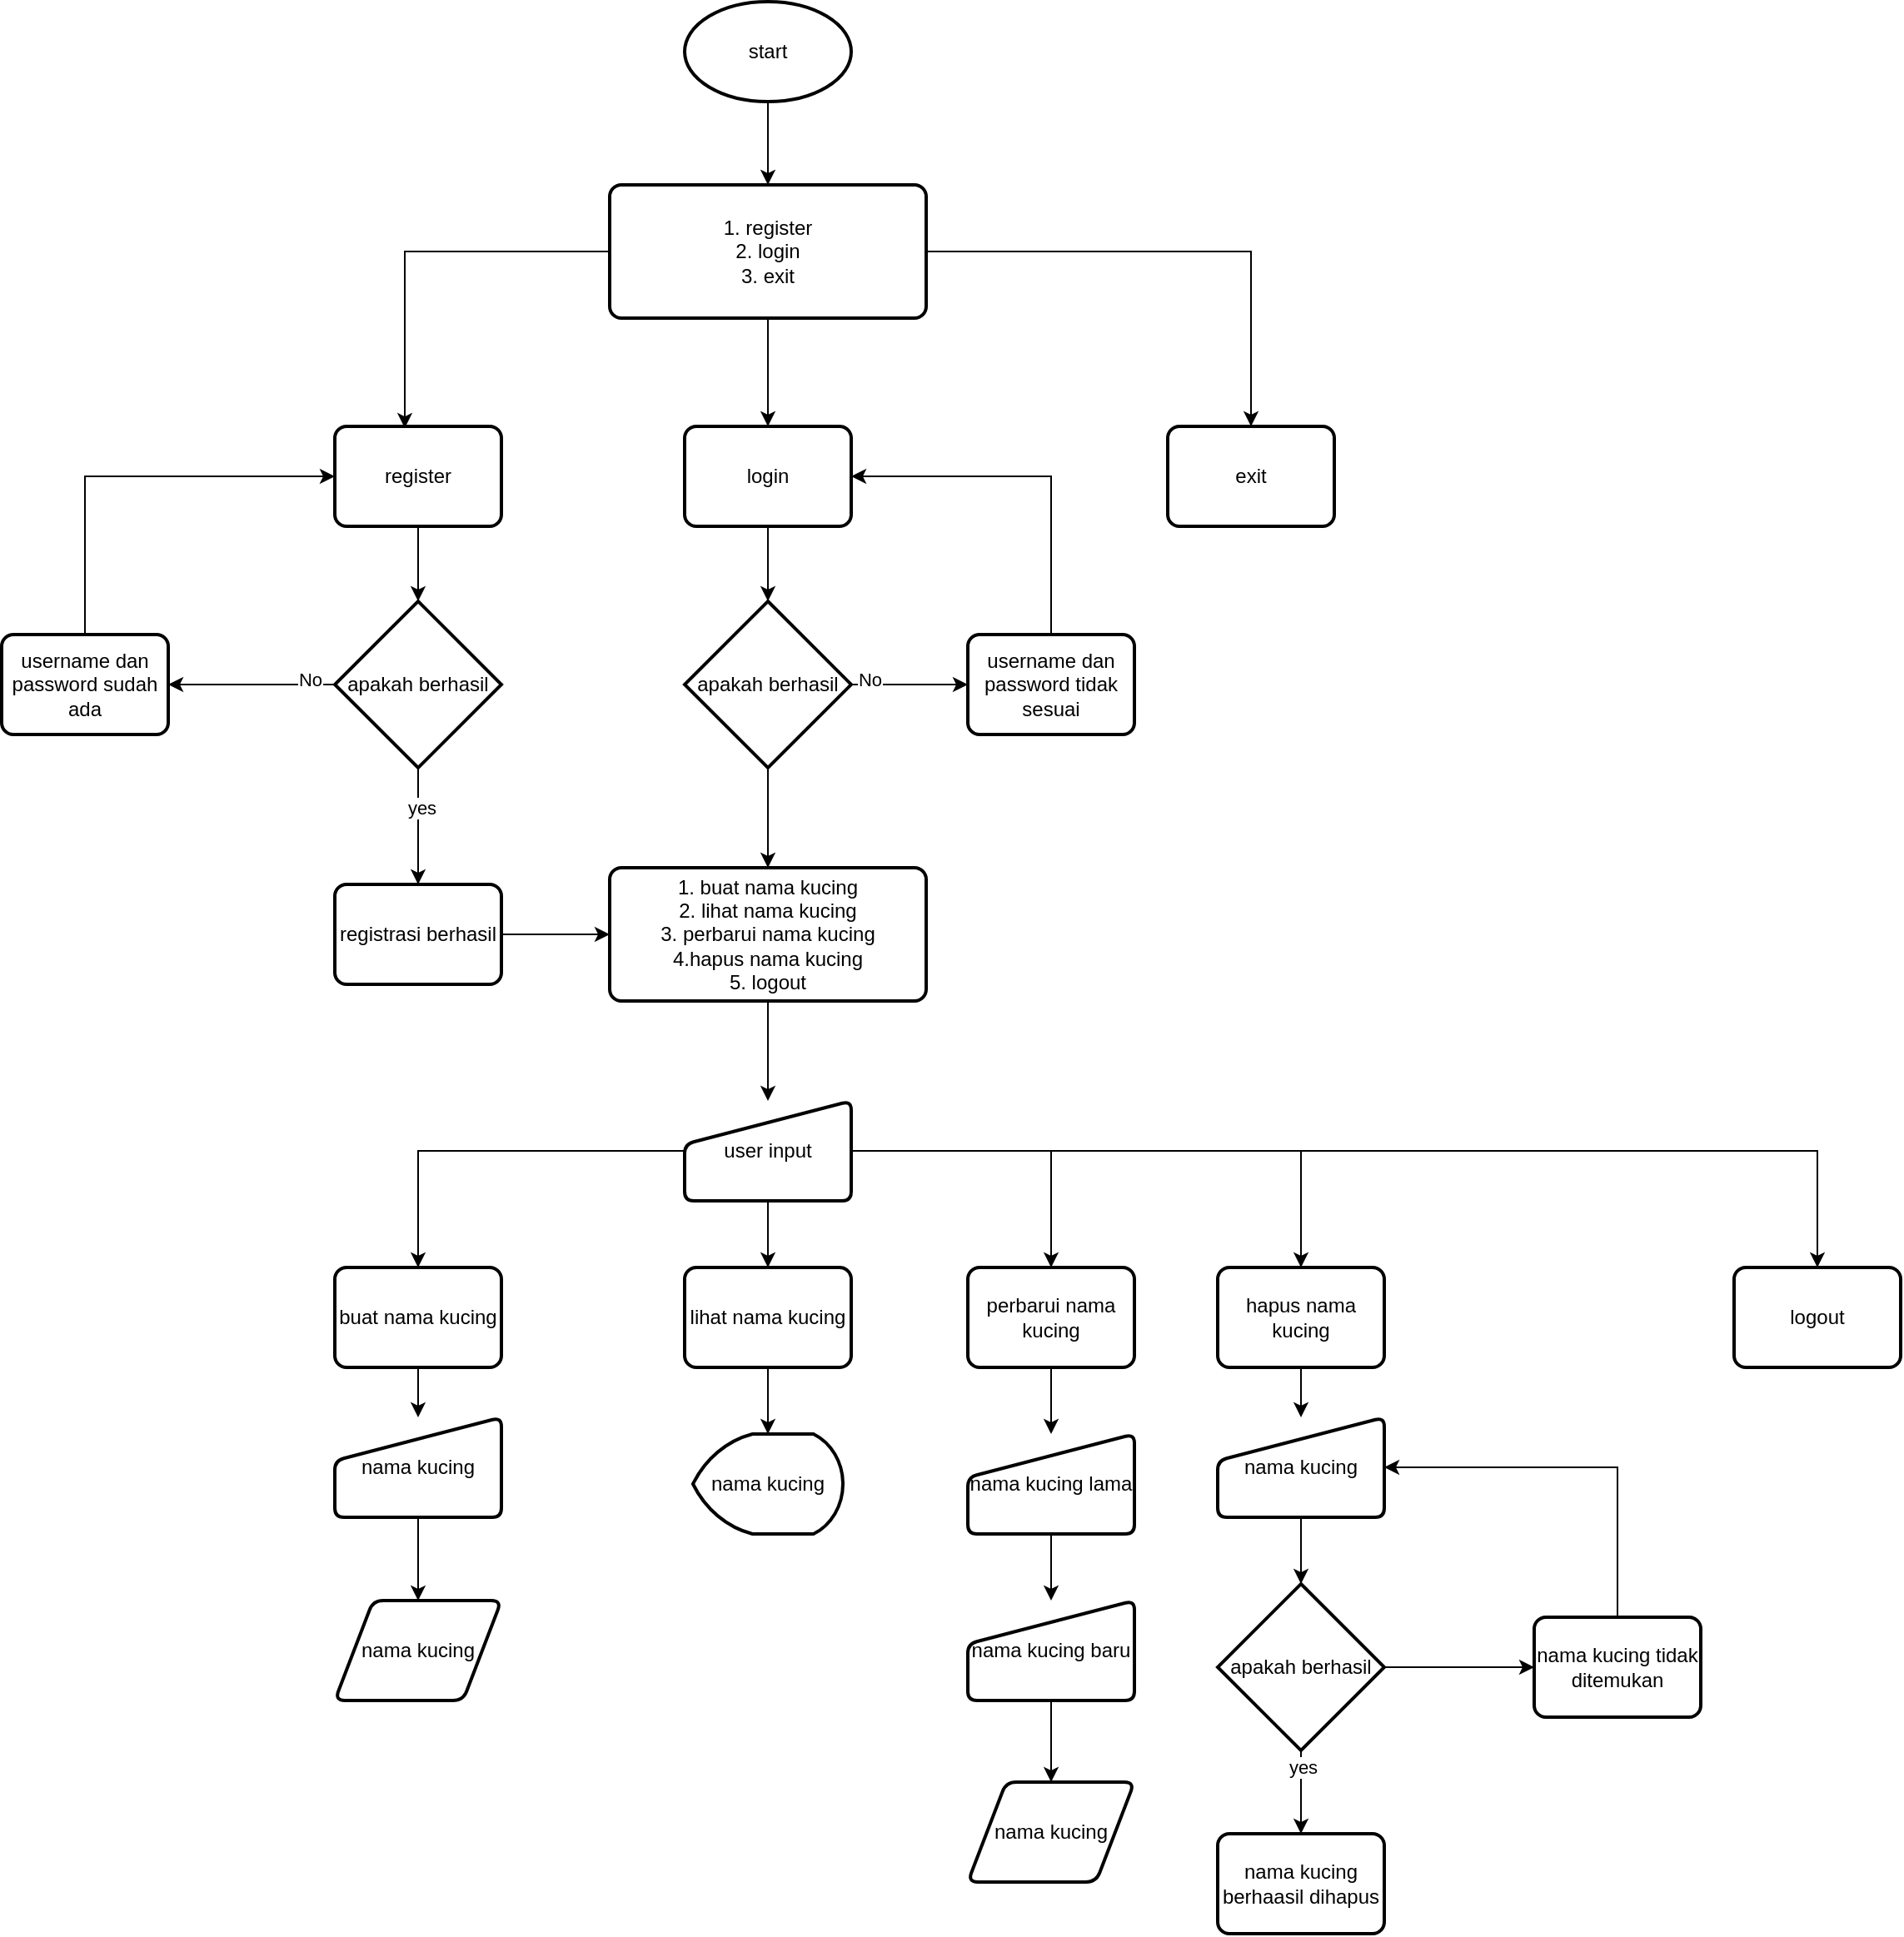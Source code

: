 <mxfile version="24.7.17">
  <diagram id="C5RBs43oDa-KdzZeNtuy" name="Page-1">
    <mxGraphModel dx="1761" dy="579" grid="0" gridSize="10" guides="1" tooltips="1" connect="1" arrows="1" fold="1" page="1" pageScale="1" pageWidth="827" pageHeight="1169" math="0" shadow="0">
      <root>
        <mxCell id="WIyWlLk6GJQsqaUBKTNV-0" />
        <mxCell id="WIyWlLk6GJQsqaUBKTNV-1" parent="WIyWlLk6GJQsqaUBKTNV-0" />
        <mxCell id="3fvBfz5fNopYkzwB1lC8-30" value="" style="edgeStyle=orthogonalEdgeStyle;rounded=0;orthogonalLoop=1;jettySize=auto;html=1;" edge="1" parent="WIyWlLk6GJQsqaUBKTNV-1" source="3fvBfz5fNopYkzwB1lC8-1" target="3fvBfz5fNopYkzwB1lC8-29">
          <mxGeometry relative="1" as="geometry" />
        </mxCell>
        <mxCell id="3fvBfz5fNopYkzwB1lC8-43" style="edgeStyle=orthogonalEdgeStyle;rounded=0;orthogonalLoop=1;jettySize=auto;html=1;" edge="1" parent="WIyWlLk6GJQsqaUBKTNV-1" source="3fvBfz5fNopYkzwB1lC8-1" target="3fvBfz5fNopYkzwB1lC8-33">
          <mxGeometry relative="1" as="geometry" />
        </mxCell>
        <mxCell id="3fvBfz5fNopYkzwB1lC8-1" value="1. register&lt;div&gt;2. login&lt;/div&gt;&lt;div&gt;3. exit&lt;/div&gt;" style="rounded=1;whiteSpace=wrap;html=1;absoluteArcSize=1;arcSize=14;strokeWidth=2;" vertex="1" parent="WIyWlLk6GJQsqaUBKTNV-1">
          <mxGeometry x="255" y="150" width="190" height="80" as="geometry" />
        </mxCell>
        <mxCell id="3fvBfz5fNopYkzwB1lC8-48" value="" style="edgeStyle=orthogonalEdgeStyle;rounded=0;orthogonalLoop=1;jettySize=auto;html=1;" edge="1" parent="WIyWlLk6GJQsqaUBKTNV-1" source="3fvBfz5fNopYkzwB1lC8-25" target="3fvBfz5fNopYkzwB1lC8-47">
          <mxGeometry relative="1" as="geometry" />
        </mxCell>
        <mxCell id="3fvBfz5fNopYkzwB1lC8-25" value="register" style="rounded=1;whiteSpace=wrap;html=1;absoluteArcSize=1;arcSize=14;strokeWidth=2;" vertex="1" parent="WIyWlLk6GJQsqaUBKTNV-1">
          <mxGeometry x="90" y="295" width="100" height="60" as="geometry" />
        </mxCell>
        <mxCell id="3fvBfz5fNopYkzwB1lC8-37" value="" style="edgeStyle=orthogonalEdgeStyle;rounded=0;orthogonalLoop=1;jettySize=auto;html=1;" edge="1" parent="WIyWlLk6GJQsqaUBKTNV-1" source="3fvBfz5fNopYkzwB1lC8-29" target="3fvBfz5fNopYkzwB1lC8-36">
          <mxGeometry relative="1" as="geometry" />
        </mxCell>
        <mxCell id="3fvBfz5fNopYkzwB1lC8-29" value="login" style="rounded=1;whiteSpace=wrap;html=1;absoluteArcSize=1;arcSize=14;strokeWidth=2;" vertex="1" parent="WIyWlLk6GJQsqaUBKTNV-1">
          <mxGeometry x="300" y="295" width="100" height="60" as="geometry" />
        </mxCell>
        <mxCell id="3fvBfz5fNopYkzwB1lC8-33" value="exit" style="rounded=1;whiteSpace=wrap;html=1;absoluteArcSize=1;arcSize=14;strokeWidth=2;" vertex="1" parent="WIyWlLk6GJQsqaUBKTNV-1">
          <mxGeometry x="590" y="295" width="100" height="60" as="geometry" />
        </mxCell>
        <mxCell id="3fvBfz5fNopYkzwB1lC8-39" value="" style="edgeStyle=orthogonalEdgeStyle;rounded=0;orthogonalLoop=1;jettySize=auto;html=1;" edge="1" parent="WIyWlLk6GJQsqaUBKTNV-1" source="3fvBfz5fNopYkzwB1lC8-36" target="3fvBfz5fNopYkzwB1lC8-38">
          <mxGeometry relative="1" as="geometry" />
        </mxCell>
        <mxCell id="3fvBfz5fNopYkzwB1lC8-45" value="No" style="edgeLabel;html=1;align=center;verticalAlign=middle;resizable=0;points=[];" vertex="1" connectable="0" parent="3fvBfz5fNopYkzwB1lC8-39">
          <mxGeometry x="-0.686" y="3" relative="1" as="geometry">
            <mxPoint as="offset" />
          </mxGeometry>
        </mxCell>
        <mxCell id="3fvBfz5fNopYkzwB1lC8-59" value="" style="edgeStyle=orthogonalEdgeStyle;rounded=0;orthogonalLoop=1;jettySize=auto;html=1;" edge="1" parent="WIyWlLk6GJQsqaUBKTNV-1" source="3fvBfz5fNopYkzwB1lC8-36" target="3fvBfz5fNopYkzwB1lC8-46">
          <mxGeometry relative="1" as="geometry" />
        </mxCell>
        <mxCell id="3fvBfz5fNopYkzwB1lC8-36" value="apakah berhasil" style="strokeWidth=2;html=1;shape=mxgraph.flowchart.decision;whiteSpace=wrap;" vertex="1" parent="WIyWlLk6GJQsqaUBKTNV-1">
          <mxGeometry x="300" y="400" width="100" height="100" as="geometry" />
        </mxCell>
        <mxCell id="3fvBfz5fNopYkzwB1lC8-44" style="edgeStyle=orthogonalEdgeStyle;rounded=0;orthogonalLoop=1;jettySize=auto;html=1;entryX=1;entryY=0.5;entryDx=0;entryDy=0;" edge="1" parent="WIyWlLk6GJQsqaUBKTNV-1" source="3fvBfz5fNopYkzwB1lC8-38" target="3fvBfz5fNopYkzwB1lC8-29">
          <mxGeometry relative="1" as="geometry">
            <Array as="points">
              <mxPoint x="520" y="325" />
            </Array>
          </mxGeometry>
        </mxCell>
        <mxCell id="3fvBfz5fNopYkzwB1lC8-38" value="username dan password tidak sesuai" style="rounded=1;whiteSpace=wrap;html=1;absoluteArcSize=1;arcSize=14;strokeWidth=2;" vertex="1" parent="WIyWlLk6GJQsqaUBKTNV-1">
          <mxGeometry x="470" y="420" width="100" height="60" as="geometry" />
        </mxCell>
        <mxCell id="3fvBfz5fNopYkzwB1lC8-42" style="edgeStyle=orthogonalEdgeStyle;rounded=0;orthogonalLoop=1;jettySize=auto;html=1;entryX=0.42;entryY=0.017;entryDx=0;entryDy=0;entryPerimeter=0;" edge="1" parent="WIyWlLk6GJQsqaUBKTNV-1" source="3fvBfz5fNopYkzwB1lC8-1" target="3fvBfz5fNopYkzwB1lC8-25">
          <mxGeometry relative="1" as="geometry" />
        </mxCell>
        <mxCell id="3fvBfz5fNopYkzwB1lC8-63" value="" style="edgeStyle=orthogonalEdgeStyle;rounded=0;orthogonalLoop=1;jettySize=auto;html=1;" edge="1" parent="WIyWlLk6GJQsqaUBKTNV-1" source="3fvBfz5fNopYkzwB1lC8-46" target="3fvBfz5fNopYkzwB1lC8-62">
          <mxGeometry relative="1" as="geometry" />
        </mxCell>
        <mxCell id="3fvBfz5fNopYkzwB1lC8-46" value="1. buat nama kucing&lt;div&gt;2. lihat nama kucing&lt;/div&gt;&lt;div&gt;3. perbarui nama kucing&lt;/div&gt;&lt;div&gt;4.hapus nama kucing&lt;/div&gt;&lt;div&gt;5. logout&lt;/div&gt;" style="rounded=1;whiteSpace=wrap;html=1;absoluteArcSize=1;arcSize=14;strokeWidth=2;" vertex="1" parent="WIyWlLk6GJQsqaUBKTNV-1">
          <mxGeometry x="255" y="560" width="190" height="80" as="geometry" />
        </mxCell>
        <mxCell id="3fvBfz5fNopYkzwB1lC8-50" value="" style="edgeStyle=orthogonalEdgeStyle;rounded=0;orthogonalLoop=1;jettySize=auto;html=1;" edge="1" parent="WIyWlLk6GJQsqaUBKTNV-1" source="3fvBfz5fNopYkzwB1lC8-47" target="3fvBfz5fNopYkzwB1lC8-49">
          <mxGeometry relative="1" as="geometry" />
        </mxCell>
        <mxCell id="3fvBfz5fNopYkzwB1lC8-51" value="No" style="edgeLabel;html=1;align=center;verticalAlign=middle;resizable=0;points=[];" vertex="1" connectable="0" parent="3fvBfz5fNopYkzwB1lC8-50">
          <mxGeometry x="-0.7" y="-3" relative="1" as="geometry">
            <mxPoint as="offset" />
          </mxGeometry>
        </mxCell>
        <mxCell id="3fvBfz5fNopYkzwB1lC8-54" value="" style="edgeStyle=orthogonalEdgeStyle;rounded=0;orthogonalLoop=1;jettySize=auto;html=1;" edge="1" parent="WIyWlLk6GJQsqaUBKTNV-1" source="3fvBfz5fNopYkzwB1lC8-47" target="3fvBfz5fNopYkzwB1lC8-53">
          <mxGeometry relative="1" as="geometry" />
        </mxCell>
        <mxCell id="3fvBfz5fNopYkzwB1lC8-55" value="yes" style="edgeLabel;html=1;align=center;verticalAlign=middle;resizable=0;points=[];" vertex="1" connectable="0" parent="3fvBfz5fNopYkzwB1lC8-54">
          <mxGeometry x="-0.314" y="2" relative="1" as="geometry">
            <mxPoint as="offset" />
          </mxGeometry>
        </mxCell>
        <mxCell id="3fvBfz5fNopYkzwB1lC8-47" value="apakah berhasil" style="strokeWidth=2;html=1;shape=mxgraph.flowchart.decision;whiteSpace=wrap;" vertex="1" parent="WIyWlLk6GJQsqaUBKTNV-1">
          <mxGeometry x="90" y="400" width="100" height="100" as="geometry" />
        </mxCell>
        <mxCell id="3fvBfz5fNopYkzwB1lC8-58" style="edgeStyle=orthogonalEdgeStyle;rounded=0;orthogonalLoop=1;jettySize=auto;html=1;entryX=0;entryY=0.5;entryDx=0;entryDy=0;" edge="1" parent="WIyWlLk6GJQsqaUBKTNV-1" source="3fvBfz5fNopYkzwB1lC8-49" target="3fvBfz5fNopYkzwB1lC8-25">
          <mxGeometry relative="1" as="geometry">
            <Array as="points">
              <mxPoint x="-60" y="325" />
            </Array>
          </mxGeometry>
        </mxCell>
        <mxCell id="3fvBfz5fNopYkzwB1lC8-49" value="username dan password sudah ada" style="rounded=1;whiteSpace=wrap;html=1;absoluteArcSize=1;arcSize=14;strokeWidth=2;" vertex="1" parent="WIyWlLk6GJQsqaUBKTNV-1">
          <mxGeometry x="-110" y="420" width="100" height="60" as="geometry" />
        </mxCell>
        <mxCell id="3fvBfz5fNopYkzwB1lC8-60" value="" style="edgeStyle=orthogonalEdgeStyle;rounded=0;orthogonalLoop=1;jettySize=auto;html=1;" edge="1" parent="WIyWlLk6GJQsqaUBKTNV-1" source="3fvBfz5fNopYkzwB1lC8-53" target="3fvBfz5fNopYkzwB1lC8-46">
          <mxGeometry relative="1" as="geometry" />
        </mxCell>
        <mxCell id="3fvBfz5fNopYkzwB1lC8-53" value="registrasi berhasil" style="rounded=1;whiteSpace=wrap;html=1;absoluteArcSize=1;arcSize=14;strokeWidth=2;" vertex="1" parent="WIyWlLk6GJQsqaUBKTNV-1">
          <mxGeometry x="90" y="570" width="100" height="60" as="geometry" />
        </mxCell>
        <mxCell id="3fvBfz5fNopYkzwB1lC8-65" value="" style="edgeStyle=orthogonalEdgeStyle;rounded=0;orthogonalLoop=1;jettySize=auto;html=1;" edge="1" parent="WIyWlLk6GJQsqaUBKTNV-1" source="3fvBfz5fNopYkzwB1lC8-62" target="3fvBfz5fNopYkzwB1lC8-64">
          <mxGeometry relative="1" as="geometry" />
        </mxCell>
        <mxCell id="3fvBfz5fNopYkzwB1lC8-70" value="" style="edgeStyle=orthogonalEdgeStyle;rounded=0;orthogonalLoop=1;jettySize=auto;html=1;" edge="1" parent="WIyWlLk6GJQsqaUBKTNV-1" source="3fvBfz5fNopYkzwB1lC8-62" target="3fvBfz5fNopYkzwB1lC8-69">
          <mxGeometry relative="1" as="geometry" />
        </mxCell>
        <mxCell id="3fvBfz5fNopYkzwB1lC8-80" style="edgeStyle=orthogonalEdgeStyle;rounded=0;orthogonalLoop=1;jettySize=auto;html=1;entryX=0.5;entryY=0;entryDx=0;entryDy=0;" edge="1" parent="WIyWlLk6GJQsqaUBKTNV-1" source="3fvBfz5fNopYkzwB1lC8-62" target="3fvBfz5fNopYkzwB1lC8-79">
          <mxGeometry relative="1" as="geometry" />
        </mxCell>
        <mxCell id="3fvBfz5fNopYkzwB1lC8-89" style="edgeStyle=orthogonalEdgeStyle;rounded=0;orthogonalLoop=1;jettySize=auto;html=1;entryX=0.5;entryY=0;entryDx=0;entryDy=0;" edge="1" parent="WIyWlLk6GJQsqaUBKTNV-1" source="3fvBfz5fNopYkzwB1lC8-62" target="3fvBfz5fNopYkzwB1lC8-88">
          <mxGeometry relative="1" as="geometry" />
        </mxCell>
        <mxCell id="3fvBfz5fNopYkzwB1lC8-102" style="edgeStyle=orthogonalEdgeStyle;rounded=0;orthogonalLoop=1;jettySize=auto;html=1;entryX=0.5;entryY=0;entryDx=0;entryDy=0;" edge="1" parent="WIyWlLk6GJQsqaUBKTNV-1" source="3fvBfz5fNopYkzwB1lC8-62" target="3fvBfz5fNopYkzwB1lC8-101">
          <mxGeometry relative="1" as="geometry" />
        </mxCell>
        <mxCell id="3fvBfz5fNopYkzwB1lC8-62" value="user input" style="html=1;strokeWidth=2;shape=manualInput;whiteSpace=wrap;rounded=1;size=26;arcSize=11;" vertex="1" parent="WIyWlLk6GJQsqaUBKTNV-1">
          <mxGeometry x="300" y="700" width="100" height="60" as="geometry" />
        </mxCell>
        <mxCell id="3fvBfz5fNopYkzwB1lC8-68" value="" style="edgeStyle=orthogonalEdgeStyle;rounded=0;orthogonalLoop=1;jettySize=auto;html=1;" edge="1" parent="WIyWlLk6GJQsqaUBKTNV-1" source="3fvBfz5fNopYkzwB1lC8-64" target="3fvBfz5fNopYkzwB1lC8-66">
          <mxGeometry relative="1" as="geometry" />
        </mxCell>
        <mxCell id="3fvBfz5fNopYkzwB1lC8-64" value="buat nama kucing" style="rounded=1;whiteSpace=wrap;html=1;absoluteArcSize=1;arcSize=14;strokeWidth=2;" vertex="1" parent="WIyWlLk6GJQsqaUBKTNV-1">
          <mxGeometry x="90" y="800" width="100" height="60" as="geometry" />
        </mxCell>
        <mxCell id="3fvBfz5fNopYkzwB1lC8-73" value="" style="edgeStyle=orthogonalEdgeStyle;rounded=0;orthogonalLoop=1;jettySize=auto;html=1;" edge="1" parent="WIyWlLk6GJQsqaUBKTNV-1" source="3fvBfz5fNopYkzwB1lC8-66" target="3fvBfz5fNopYkzwB1lC8-72">
          <mxGeometry relative="1" as="geometry" />
        </mxCell>
        <mxCell id="3fvBfz5fNopYkzwB1lC8-66" value="nama kucing" style="html=1;strokeWidth=2;shape=manualInput;whiteSpace=wrap;rounded=1;size=26;arcSize=11;" vertex="1" parent="WIyWlLk6GJQsqaUBKTNV-1">
          <mxGeometry x="90" y="890" width="100" height="60" as="geometry" />
        </mxCell>
        <mxCell id="3fvBfz5fNopYkzwB1lC8-75" value="" style="edgeStyle=orthogonalEdgeStyle;rounded=0;orthogonalLoop=1;jettySize=auto;html=1;" edge="1" parent="WIyWlLk6GJQsqaUBKTNV-1" source="3fvBfz5fNopYkzwB1lC8-69" target="3fvBfz5fNopYkzwB1lC8-74">
          <mxGeometry relative="1" as="geometry" />
        </mxCell>
        <mxCell id="3fvBfz5fNopYkzwB1lC8-69" value="lihat nama kucing" style="rounded=1;whiteSpace=wrap;html=1;absoluteArcSize=1;arcSize=14;strokeWidth=2;" vertex="1" parent="WIyWlLk6GJQsqaUBKTNV-1">
          <mxGeometry x="300" y="800" width="100" height="60" as="geometry" />
        </mxCell>
        <mxCell id="3fvBfz5fNopYkzwB1lC8-72" value="nama kucing" style="shape=parallelogram;html=1;strokeWidth=2;perimeter=parallelogramPerimeter;whiteSpace=wrap;rounded=1;arcSize=12;size=0.23;" vertex="1" parent="WIyWlLk6GJQsqaUBKTNV-1">
          <mxGeometry x="90" y="1000" width="100" height="60" as="geometry" />
        </mxCell>
        <mxCell id="3fvBfz5fNopYkzwB1lC8-74" value="nama kucing" style="strokeWidth=2;html=1;shape=mxgraph.flowchart.display;whiteSpace=wrap;" vertex="1" parent="WIyWlLk6GJQsqaUBKTNV-1">
          <mxGeometry x="305" y="900" width="90" height="60" as="geometry" />
        </mxCell>
        <mxCell id="3fvBfz5fNopYkzwB1lC8-78" value="" style="edgeStyle=orthogonalEdgeStyle;rounded=0;orthogonalLoop=1;jettySize=auto;html=1;" edge="1" parent="WIyWlLk6GJQsqaUBKTNV-1" source="3fvBfz5fNopYkzwB1lC8-77" target="3fvBfz5fNopYkzwB1lC8-1">
          <mxGeometry relative="1" as="geometry" />
        </mxCell>
        <mxCell id="3fvBfz5fNopYkzwB1lC8-77" value="start" style="strokeWidth=2;html=1;shape=mxgraph.flowchart.start_1;whiteSpace=wrap;" vertex="1" parent="WIyWlLk6GJQsqaUBKTNV-1">
          <mxGeometry x="300" y="40" width="100" height="60" as="geometry" />
        </mxCell>
        <mxCell id="3fvBfz5fNopYkzwB1lC8-83" value="" style="edgeStyle=orthogonalEdgeStyle;rounded=0;orthogonalLoop=1;jettySize=auto;html=1;" edge="1" parent="WIyWlLk6GJQsqaUBKTNV-1" source="3fvBfz5fNopYkzwB1lC8-79" target="3fvBfz5fNopYkzwB1lC8-82">
          <mxGeometry relative="1" as="geometry" />
        </mxCell>
        <mxCell id="3fvBfz5fNopYkzwB1lC8-79" value="perbarui nama kucing" style="rounded=1;whiteSpace=wrap;html=1;absoluteArcSize=1;arcSize=14;strokeWidth=2;" vertex="1" parent="WIyWlLk6GJQsqaUBKTNV-1">
          <mxGeometry x="470" y="800" width="100" height="60" as="geometry" />
        </mxCell>
        <mxCell id="3fvBfz5fNopYkzwB1lC8-85" value="" style="edgeStyle=orthogonalEdgeStyle;rounded=0;orthogonalLoop=1;jettySize=auto;html=1;" edge="1" parent="WIyWlLk6GJQsqaUBKTNV-1" source="3fvBfz5fNopYkzwB1lC8-82" target="3fvBfz5fNopYkzwB1lC8-84">
          <mxGeometry relative="1" as="geometry" />
        </mxCell>
        <mxCell id="3fvBfz5fNopYkzwB1lC8-82" value="nama kucing lama" style="html=1;strokeWidth=2;shape=manualInput;whiteSpace=wrap;rounded=1;size=26;arcSize=11;" vertex="1" parent="WIyWlLk6GJQsqaUBKTNV-1">
          <mxGeometry x="470" y="900" width="100" height="60" as="geometry" />
        </mxCell>
        <mxCell id="3fvBfz5fNopYkzwB1lC8-87" value="" style="edgeStyle=orthogonalEdgeStyle;rounded=0;orthogonalLoop=1;jettySize=auto;html=1;" edge="1" parent="WIyWlLk6GJQsqaUBKTNV-1" source="3fvBfz5fNopYkzwB1lC8-84" target="3fvBfz5fNopYkzwB1lC8-86">
          <mxGeometry relative="1" as="geometry" />
        </mxCell>
        <mxCell id="3fvBfz5fNopYkzwB1lC8-84" value="nama kucing baru" style="html=1;strokeWidth=2;shape=manualInput;whiteSpace=wrap;rounded=1;size=26;arcSize=11;" vertex="1" parent="WIyWlLk6GJQsqaUBKTNV-1">
          <mxGeometry x="470" y="1000" width="100" height="60" as="geometry" />
        </mxCell>
        <mxCell id="3fvBfz5fNopYkzwB1lC8-86" value="nama kucing" style="shape=parallelogram;html=1;strokeWidth=2;perimeter=parallelogramPerimeter;whiteSpace=wrap;rounded=1;arcSize=12;size=0.23;" vertex="1" parent="WIyWlLk6GJQsqaUBKTNV-1">
          <mxGeometry x="470" y="1109" width="100" height="60" as="geometry" />
        </mxCell>
        <mxCell id="3fvBfz5fNopYkzwB1lC8-91" value="" style="edgeStyle=orthogonalEdgeStyle;rounded=0;orthogonalLoop=1;jettySize=auto;html=1;" edge="1" parent="WIyWlLk6GJQsqaUBKTNV-1" source="3fvBfz5fNopYkzwB1lC8-88" target="3fvBfz5fNopYkzwB1lC8-90">
          <mxGeometry relative="1" as="geometry" />
        </mxCell>
        <mxCell id="3fvBfz5fNopYkzwB1lC8-88" value="hapus nama kucing" style="rounded=1;whiteSpace=wrap;html=1;absoluteArcSize=1;arcSize=14;strokeWidth=2;" vertex="1" parent="WIyWlLk6GJQsqaUBKTNV-1">
          <mxGeometry x="620" y="800" width="100" height="60" as="geometry" />
        </mxCell>
        <mxCell id="3fvBfz5fNopYkzwB1lC8-93" value="" style="edgeStyle=orthogonalEdgeStyle;rounded=0;orthogonalLoop=1;jettySize=auto;html=1;" edge="1" parent="WIyWlLk6GJQsqaUBKTNV-1" source="3fvBfz5fNopYkzwB1lC8-90" target="3fvBfz5fNopYkzwB1lC8-92">
          <mxGeometry relative="1" as="geometry" />
        </mxCell>
        <mxCell id="3fvBfz5fNopYkzwB1lC8-90" value="nama kucing" style="html=1;strokeWidth=2;shape=manualInput;whiteSpace=wrap;rounded=1;size=26;arcSize=11;" vertex="1" parent="WIyWlLk6GJQsqaUBKTNV-1">
          <mxGeometry x="620" y="890" width="100" height="60" as="geometry" />
        </mxCell>
        <mxCell id="3fvBfz5fNopYkzwB1lC8-95" value="" style="edgeStyle=orthogonalEdgeStyle;rounded=0;orthogonalLoop=1;jettySize=auto;html=1;" edge="1" parent="WIyWlLk6GJQsqaUBKTNV-1" source="3fvBfz5fNopYkzwB1lC8-92" target="3fvBfz5fNopYkzwB1lC8-94">
          <mxGeometry relative="1" as="geometry" />
        </mxCell>
        <mxCell id="3fvBfz5fNopYkzwB1lC8-96" value="yes" style="edgeLabel;html=1;align=center;verticalAlign=middle;resizable=0;points=[];" vertex="1" connectable="0" parent="3fvBfz5fNopYkzwB1lC8-95">
          <mxGeometry x="-0.6" y="1" relative="1" as="geometry">
            <mxPoint as="offset" />
          </mxGeometry>
        </mxCell>
        <mxCell id="3fvBfz5fNopYkzwB1lC8-98" value="" style="edgeStyle=orthogonalEdgeStyle;rounded=0;orthogonalLoop=1;jettySize=auto;html=1;" edge="1" parent="WIyWlLk6GJQsqaUBKTNV-1" source="3fvBfz5fNopYkzwB1lC8-92" target="3fvBfz5fNopYkzwB1lC8-97">
          <mxGeometry relative="1" as="geometry" />
        </mxCell>
        <mxCell id="3fvBfz5fNopYkzwB1lC8-92" value="apakah berhasil" style="strokeWidth=2;html=1;shape=mxgraph.flowchart.decision;whiteSpace=wrap;" vertex="1" parent="WIyWlLk6GJQsqaUBKTNV-1">
          <mxGeometry x="620" y="990" width="100" height="100" as="geometry" />
        </mxCell>
        <mxCell id="3fvBfz5fNopYkzwB1lC8-94" value="nama kucing berhaasil dihapus" style="rounded=1;whiteSpace=wrap;html=1;absoluteArcSize=1;arcSize=14;strokeWidth=2;" vertex="1" parent="WIyWlLk6GJQsqaUBKTNV-1">
          <mxGeometry x="620" y="1140" width="100" height="60" as="geometry" />
        </mxCell>
        <mxCell id="3fvBfz5fNopYkzwB1lC8-100" style="edgeStyle=orthogonalEdgeStyle;rounded=0;orthogonalLoop=1;jettySize=auto;html=1;entryX=1;entryY=0.5;entryDx=0;entryDy=0;" edge="1" parent="WIyWlLk6GJQsqaUBKTNV-1" source="3fvBfz5fNopYkzwB1lC8-97" target="3fvBfz5fNopYkzwB1lC8-90">
          <mxGeometry relative="1" as="geometry">
            <Array as="points">
              <mxPoint x="860" y="920" />
            </Array>
          </mxGeometry>
        </mxCell>
        <mxCell id="3fvBfz5fNopYkzwB1lC8-97" value="nama kucing tidak ditemukan" style="rounded=1;whiteSpace=wrap;html=1;absoluteArcSize=1;arcSize=14;strokeWidth=2;" vertex="1" parent="WIyWlLk6GJQsqaUBKTNV-1">
          <mxGeometry x="810" y="1010" width="100" height="60" as="geometry" />
        </mxCell>
        <mxCell id="3fvBfz5fNopYkzwB1lC8-101" value="logout" style="rounded=1;whiteSpace=wrap;html=1;absoluteArcSize=1;arcSize=14;strokeWidth=2;" vertex="1" parent="WIyWlLk6GJQsqaUBKTNV-1">
          <mxGeometry x="930" y="800" width="100" height="60" as="geometry" />
        </mxCell>
      </root>
    </mxGraphModel>
  </diagram>
</mxfile>
